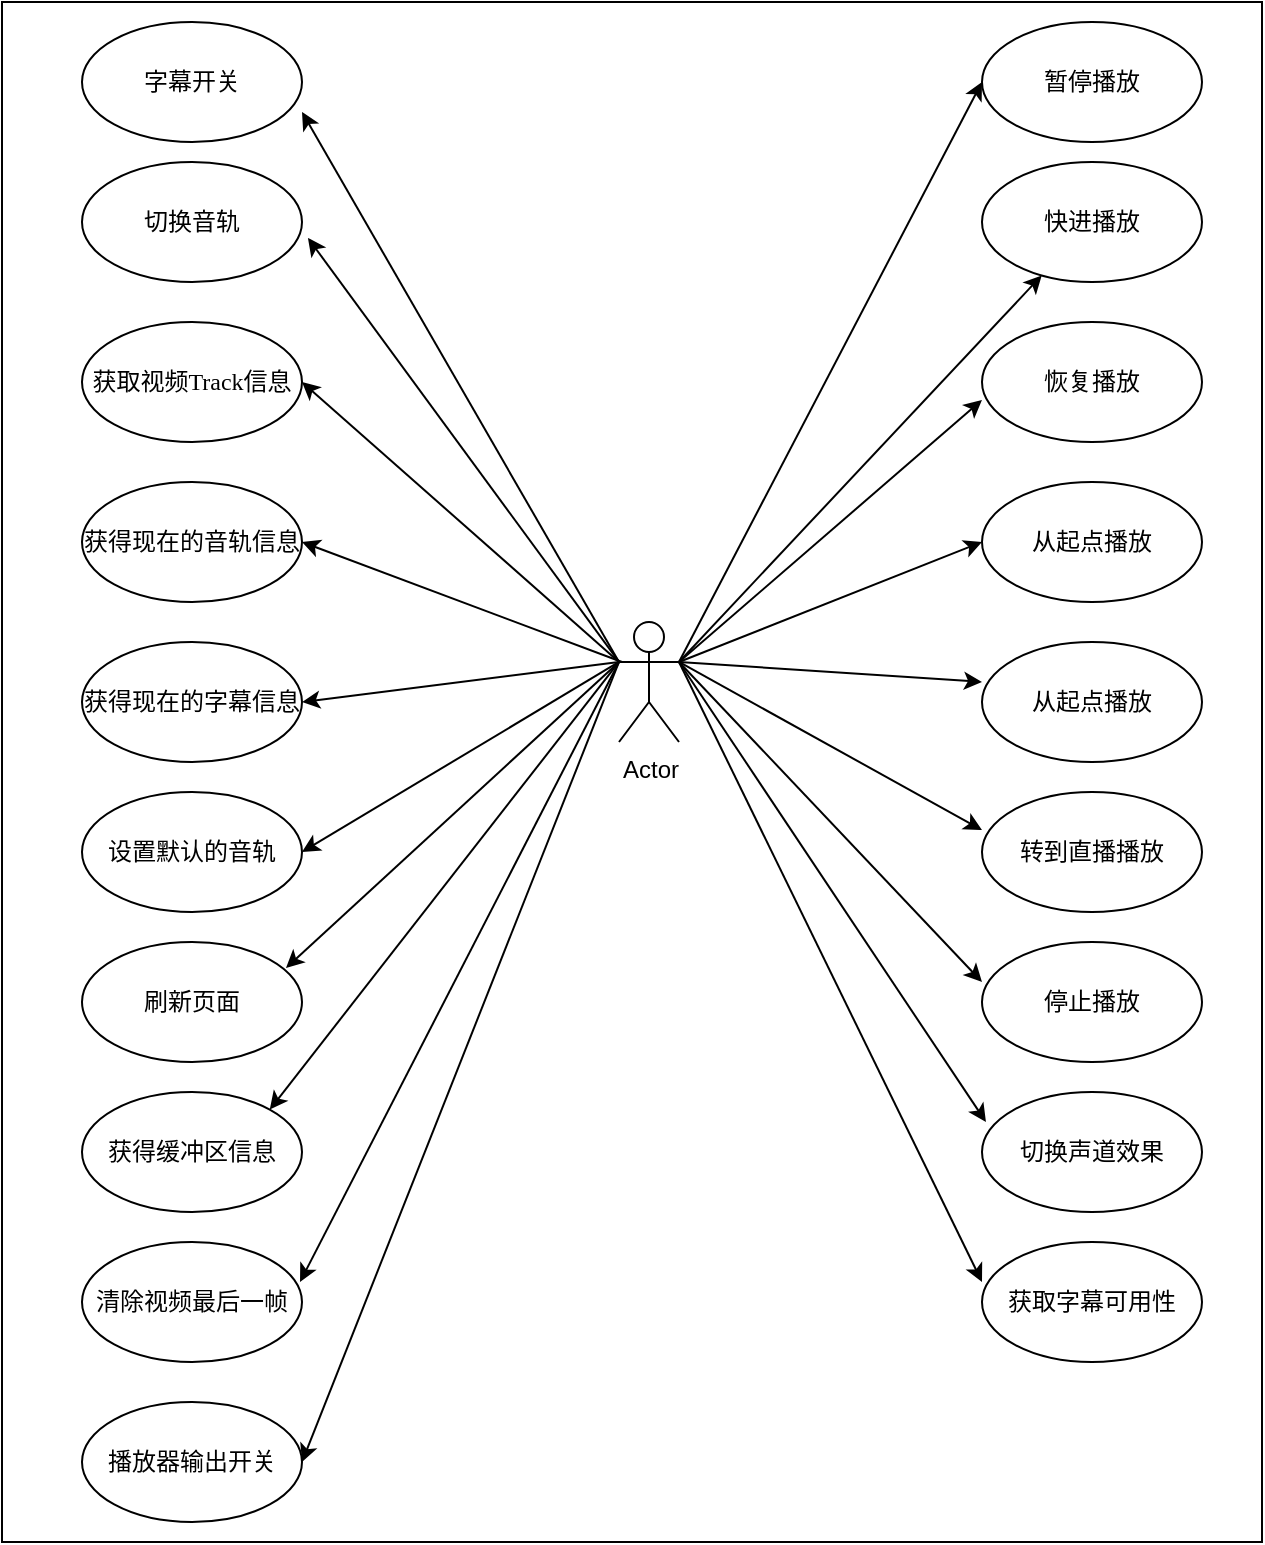 <mxfile version="21.1.1" type="github">
  <diagram name="第 1 页" id="hB9Hqn3jvBaKmYj8ztbo">
    <mxGraphModel dx="1372" dy="752" grid="1" gridSize="10" guides="1" tooltips="1" connect="1" arrows="1" fold="1" page="1" pageScale="1" pageWidth="827" pageHeight="1169" math="0" shadow="0">
      <root>
        <mxCell id="0" />
        <mxCell id="1" parent="0" />
        <mxCell id="nq2ZWfpmDU78yf5nLFmd-41" value="" style="rounded=0;whiteSpace=wrap;html=1;" vertex="1" parent="1">
          <mxGeometry x="90" y="130" width="630" height="770" as="geometry" />
        </mxCell>
        <mxCell id="nq2ZWfpmDU78yf5nLFmd-22" style="edgeStyle=none;rounded=0;orthogonalLoop=1;jettySize=auto;html=1;exitX=1;exitY=0.333;exitDx=0;exitDy=0;exitPerimeter=0;entryX=0;entryY=0.5;entryDx=0;entryDy=0;movable=0;resizable=0;rotatable=0;deletable=0;editable=0;locked=1;connectable=0;" edge="1" parent="1" source="nq2ZWfpmDU78yf5nLFmd-1" target="nq2ZWfpmDU78yf5nLFmd-2">
          <mxGeometry relative="1" as="geometry" />
        </mxCell>
        <mxCell id="nq2ZWfpmDU78yf5nLFmd-23" style="edgeStyle=none;rounded=0;orthogonalLoop=1;jettySize=auto;html=1;exitX=1;exitY=0.333;exitDx=0;exitDy=0;exitPerimeter=0;movable=0;resizable=0;rotatable=0;deletable=0;editable=0;locked=1;connectable=0;" edge="1" parent="1" source="nq2ZWfpmDU78yf5nLFmd-1" target="nq2ZWfpmDU78yf5nLFmd-3">
          <mxGeometry relative="1" as="geometry" />
        </mxCell>
        <mxCell id="nq2ZWfpmDU78yf5nLFmd-24" style="edgeStyle=none;rounded=0;orthogonalLoop=1;jettySize=auto;html=1;exitX=1;exitY=0.333;exitDx=0;exitDy=0;exitPerimeter=0;entryX=0;entryY=0.65;entryDx=0;entryDy=0;entryPerimeter=0;movable=0;resizable=0;rotatable=0;deletable=0;editable=0;locked=1;connectable=0;" edge="1" parent="1" source="nq2ZWfpmDU78yf5nLFmd-1" target="nq2ZWfpmDU78yf5nLFmd-4">
          <mxGeometry relative="1" as="geometry" />
        </mxCell>
        <mxCell id="nq2ZWfpmDU78yf5nLFmd-25" style="edgeStyle=none;rounded=0;orthogonalLoop=1;jettySize=auto;html=1;exitX=1;exitY=0.333;exitDx=0;exitDy=0;exitPerimeter=0;entryX=0;entryY=0.5;entryDx=0;entryDy=0;movable=0;resizable=0;rotatable=0;deletable=0;editable=0;locked=1;connectable=0;" edge="1" parent="1" source="nq2ZWfpmDU78yf5nLFmd-1" target="nq2ZWfpmDU78yf5nLFmd-5">
          <mxGeometry relative="1" as="geometry" />
        </mxCell>
        <mxCell id="nq2ZWfpmDU78yf5nLFmd-26" style="edgeStyle=none;rounded=0;orthogonalLoop=1;jettySize=auto;html=1;exitX=1;exitY=0.333;exitDx=0;exitDy=0;exitPerimeter=0;entryX=0;entryY=0.333;entryDx=0;entryDy=0;entryPerimeter=0;movable=0;resizable=0;rotatable=0;deletable=0;editable=0;locked=1;connectable=0;" edge="1" parent="1" source="nq2ZWfpmDU78yf5nLFmd-1" target="nq2ZWfpmDU78yf5nLFmd-6">
          <mxGeometry relative="1" as="geometry" />
        </mxCell>
        <mxCell id="nq2ZWfpmDU78yf5nLFmd-27" style="edgeStyle=none;rounded=0;orthogonalLoop=1;jettySize=auto;html=1;exitX=1;exitY=0.333;exitDx=0;exitDy=0;exitPerimeter=0;entryX=0;entryY=0.317;entryDx=0;entryDy=0;entryPerimeter=0;movable=0;resizable=0;rotatable=0;deletable=0;editable=0;locked=1;connectable=0;" edge="1" parent="1" source="nq2ZWfpmDU78yf5nLFmd-1" target="nq2ZWfpmDU78yf5nLFmd-7">
          <mxGeometry relative="1" as="geometry" />
        </mxCell>
        <mxCell id="nq2ZWfpmDU78yf5nLFmd-28" style="edgeStyle=none;rounded=0;orthogonalLoop=1;jettySize=auto;html=1;exitX=1;exitY=0.333;exitDx=0;exitDy=0;exitPerimeter=0;entryX=0;entryY=0.333;entryDx=0;entryDy=0;entryPerimeter=0;movable=0;resizable=0;rotatable=0;deletable=0;editable=0;locked=1;connectable=0;" edge="1" parent="1" source="nq2ZWfpmDU78yf5nLFmd-1" target="nq2ZWfpmDU78yf5nLFmd-8">
          <mxGeometry relative="1" as="geometry" />
        </mxCell>
        <mxCell id="nq2ZWfpmDU78yf5nLFmd-29" style="edgeStyle=none;rounded=0;orthogonalLoop=1;jettySize=auto;html=1;exitX=1;exitY=0.333;exitDx=0;exitDy=0;exitPerimeter=0;entryX=0;entryY=0.333;entryDx=0;entryDy=0;entryPerimeter=0;movable=0;resizable=0;rotatable=0;deletable=0;editable=0;locked=1;connectable=0;" edge="1" parent="1" source="nq2ZWfpmDU78yf5nLFmd-1" target="nq2ZWfpmDU78yf5nLFmd-10">
          <mxGeometry relative="1" as="geometry" />
        </mxCell>
        <mxCell id="nq2ZWfpmDU78yf5nLFmd-30" style="edgeStyle=none;rounded=0;orthogonalLoop=1;jettySize=auto;html=1;exitX=1;exitY=0.333;exitDx=0;exitDy=0;exitPerimeter=0;entryX=0.018;entryY=0.25;entryDx=0;entryDy=0;entryPerimeter=0;movable=0;resizable=0;rotatable=0;deletable=0;editable=0;locked=1;connectable=0;" edge="1" parent="1" source="nq2ZWfpmDU78yf5nLFmd-1" target="nq2ZWfpmDU78yf5nLFmd-9">
          <mxGeometry relative="1" as="geometry" />
        </mxCell>
        <mxCell id="nq2ZWfpmDU78yf5nLFmd-31" style="edgeStyle=none;rounded=0;orthogonalLoop=1;jettySize=auto;html=1;exitX=0;exitY=0.333;exitDx=0;exitDy=0;exitPerimeter=0;entryX=1;entryY=0.75;entryDx=0;entryDy=0;entryPerimeter=0;movable=0;resizable=0;rotatable=0;deletable=0;editable=0;locked=1;connectable=0;" edge="1" parent="1" source="nq2ZWfpmDU78yf5nLFmd-1" target="nq2ZWfpmDU78yf5nLFmd-11">
          <mxGeometry relative="1" as="geometry" />
        </mxCell>
        <mxCell id="nq2ZWfpmDU78yf5nLFmd-32" style="edgeStyle=none;rounded=0;orthogonalLoop=1;jettySize=auto;html=1;exitX=0;exitY=0.333;exitDx=0;exitDy=0;exitPerimeter=0;entryX=1.027;entryY=0.633;entryDx=0;entryDy=0;entryPerimeter=0;movable=0;resizable=0;rotatable=0;deletable=0;editable=0;locked=1;connectable=0;" edge="1" parent="1" source="nq2ZWfpmDU78yf5nLFmd-1" target="nq2ZWfpmDU78yf5nLFmd-12">
          <mxGeometry relative="1" as="geometry" />
        </mxCell>
        <mxCell id="nq2ZWfpmDU78yf5nLFmd-33" style="edgeStyle=none;rounded=0;orthogonalLoop=1;jettySize=auto;html=1;exitX=0;exitY=0.333;exitDx=0;exitDy=0;exitPerimeter=0;entryX=1;entryY=0.5;entryDx=0;entryDy=0;movable=0;resizable=0;rotatable=0;deletable=0;editable=0;locked=1;connectable=0;" edge="1" parent="1" source="nq2ZWfpmDU78yf5nLFmd-1" target="nq2ZWfpmDU78yf5nLFmd-13">
          <mxGeometry relative="1" as="geometry" />
        </mxCell>
        <mxCell id="nq2ZWfpmDU78yf5nLFmd-34" style="edgeStyle=none;rounded=0;orthogonalLoop=1;jettySize=auto;html=1;entryX=1;entryY=0.5;entryDx=0;entryDy=0;movable=0;resizable=0;rotatable=0;deletable=0;editable=0;locked=1;connectable=0;" edge="1" parent="1" target="nq2ZWfpmDU78yf5nLFmd-14">
          <mxGeometry relative="1" as="geometry">
            <mxPoint x="400" y="460" as="sourcePoint" />
          </mxGeometry>
        </mxCell>
        <mxCell id="nq2ZWfpmDU78yf5nLFmd-35" style="edgeStyle=none;rounded=0;orthogonalLoop=1;jettySize=auto;html=1;exitX=0;exitY=0.333;exitDx=0;exitDy=0;exitPerimeter=0;entryX=1;entryY=0.5;entryDx=0;entryDy=0;movable=0;resizable=0;rotatable=0;deletable=0;editable=0;locked=1;connectable=0;" edge="1" parent="1" source="nq2ZWfpmDU78yf5nLFmd-1" target="nq2ZWfpmDU78yf5nLFmd-15">
          <mxGeometry relative="1" as="geometry" />
        </mxCell>
        <mxCell id="nq2ZWfpmDU78yf5nLFmd-36" style="edgeStyle=none;rounded=0;orthogonalLoop=1;jettySize=auto;html=1;exitX=0;exitY=0.333;exitDx=0;exitDy=0;exitPerimeter=0;entryX=1;entryY=0.5;entryDx=0;entryDy=0;movable=0;resizable=0;rotatable=0;deletable=0;editable=0;locked=1;connectable=0;" edge="1" parent="1" source="nq2ZWfpmDU78yf5nLFmd-1" target="nq2ZWfpmDU78yf5nLFmd-16">
          <mxGeometry relative="1" as="geometry" />
        </mxCell>
        <mxCell id="nq2ZWfpmDU78yf5nLFmd-37" style="edgeStyle=none;rounded=0;orthogonalLoop=1;jettySize=auto;html=1;exitX=0;exitY=0.333;exitDx=0;exitDy=0;exitPerimeter=0;entryX=0.927;entryY=0.217;entryDx=0;entryDy=0;entryPerimeter=0;movable=0;resizable=0;rotatable=0;deletable=0;editable=0;locked=1;connectable=0;" edge="1" parent="1" source="nq2ZWfpmDU78yf5nLFmd-1" target="nq2ZWfpmDU78yf5nLFmd-17">
          <mxGeometry relative="1" as="geometry" />
        </mxCell>
        <mxCell id="nq2ZWfpmDU78yf5nLFmd-38" style="edgeStyle=none;rounded=0;orthogonalLoop=1;jettySize=auto;html=1;exitX=0;exitY=0.333;exitDx=0;exitDy=0;exitPerimeter=0;entryX=1;entryY=0;entryDx=0;entryDy=0;movable=0;resizable=0;rotatable=0;deletable=0;editable=0;locked=1;connectable=0;" edge="1" parent="1" source="nq2ZWfpmDU78yf5nLFmd-1" target="nq2ZWfpmDU78yf5nLFmd-18">
          <mxGeometry relative="1" as="geometry" />
        </mxCell>
        <mxCell id="nq2ZWfpmDU78yf5nLFmd-39" style="edgeStyle=none;rounded=0;orthogonalLoop=1;jettySize=auto;html=1;exitX=0;exitY=0.333;exitDx=0;exitDy=0;exitPerimeter=0;entryX=0.991;entryY=0.333;entryDx=0;entryDy=0;entryPerimeter=0;movable=0;resizable=0;rotatable=0;deletable=0;editable=0;locked=1;connectable=0;" edge="1" parent="1" source="nq2ZWfpmDU78yf5nLFmd-1" target="nq2ZWfpmDU78yf5nLFmd-20">
          <mxGeometry relative="1" as="geometry" />
        </mxCell>
        <mxCell id="nq2ZWfpmDU78yf5nLFmd-40" style="edgeStyle=none;rounded=0;orthogonalLoop=1;jettySize=auto;html=1;exitX=0;exitY=0.333;exitDx=0;exitDy=0;exitPerimeter=0;entryX=1;entryY=0.5;entryDx=0;entryDy=0;movable=0;resizable=0;rotatable=0;deletable=0;editable=0;locked=1;connectable=0;" edge="1" parent="1" source="nq2ZWfpmDU78yf5nLFmd-1" target="nq2ZWfpmDU78yf5nLFmd-19">
          <mxGeometry relative="1" as="geometry" />
        </mxCell>
        <mxCell id="nq2ZWfpmDU78yf5nLFmd-1" value="Actor" style="shape=umlActor;verticalLabelPosition=bottom;verticalAlign=top;html=1;outlineConnect=0;movable=0;resizable=0;rotatable=0;deletable=0;editable=0;locked=1;connectable=0;" vertex="1" parent="1">
          <mxGeometry x="398.5" y="440" width="30" height="60" as="geometry" />
        </mxCell>
        <mxCell id="nq2ZWfpmDU78yf5nLFmd-2" value="暂停播放" style="ellipse;whiteSpace=wrap;html=1;movable=0;resizable=0;rotatable=0;deletable=0;editable=0;locked=1;connectable=0;" vertex="1" parent="1">
          <mxGeometry x="580" y="140" width="110" height="60" as="geometry" />
        </mxCell>
        <mxCell id="nq2ZWfpmDU78yf5nLFmd-3" value="快进播放" style="ellipse;whiteSpace=wrap;html=1;movable=0;resizable=0;rotatable=0;deletable=0;editable=0;locked=1;connectable=0;" vertex="1" parent="1">
          <mxGeometry x="580" y="210" width="110" height="60" as="geometry" />
        </mxCell>
        <mxCell id="nq2ZWfpmDU78yf5nLFmd-4" value="恢复播放" style="ellipse;whiteSpace=wrap;html=1;movable=0;resizable=0;rotatable=0;deletable=0;editable=0;locked=1;connectable=0;" vertex="1" parent="1">
          <mxGeometry x="580" y="290" width="110" height="60" as="geometry" />
        </mxCell>
        <mxCell id="nq2ZWfpmDU78yf5nLFmd-5" value="从起点播放" style="ellipse;whiteSpace=wrap;html=1;movable=0;resizable=0;rotatable=0;deletable=0;editable=0;locked=1;connectable=0;" vertex="1" parent="1">
          <mxGeometry x="580" y="370" width="110" height="60" as="geometry" />
        </mxCell>
        <mxCell id="nq2ZWfpmDU78yf5nLFmd-6" value="从起点播放" style="ellipse;whiteSpace=wrap;html=1;movable=0;resizable=0;rotatable=0;deletable=0;editable=0;locked=1;connectable=0;" vertex="1" parent="1">
          <mxGeometry x="580" y="450" width="110" height="60" as="geometry" />
        </mxCell>
        <mxCell id="nq2ZWfpmDU78yf5nLFmd-7" value="&lt;div&gt;转到直播播放&lt;/div&gt;" style="ellipse;whiteSpace=wrap;html=1;movable=0;resizable=0;rotatable=0;deletable=0;editable=0;locked=1;connectable=0;" vertex="1" parent="1">
          <mxGeometry x="580" y="525" width="110" height="60" as="geometry" />
        </mxCell>
        <mxCell id="nq2ZWfpmDU78yf5nLFmd-8" value="停止播放" style="ellipse;whiteSpace=wrap;html=1;movable=0;resizable=0;rotatable=0;deletable=0;editable=0;locked=1;connectable=0;" vertex="1" parent="1">
          <mxGeometry x="580" y="600" width="110" height="60" as="geometry" />
        </mxCell>
        <mxCell id="nq2ZWfpmDU78yf5nLFmd-9" value="切换声道效果" style="ellipse;whiteSpace=wrap;html=1;movable=0;resizable=0;rotatable=0;deletable=0;editable=0;locked=1;connectable=0;" vertex="1" parent="1">
          <mxGeometry x="580" y="675" width="110" height="60" as="geometry" />
        </mxCell>
        <mxCell id="nq2ZWfpmDU78yf5nLFmd-10" value="获取字幕可用性" style="ellipse;whiteSpace=wrap;html=1;movable=0;resizable=0;rotatable=0;deletable=0;editable=0;locked=1;connectable=0;" vertex="1" parent="1">
          <mxGeometry x="580" y="750" width="110" height="60" as="geometry" />
        </mxCell>
        <mxCell id="nq2ZWfpmDU78yf5nLFmd-11" value="字幕开关" style="ellipse;whiteSpace=wrap;html=1;movable=0;resizable=0;rotatable=0;deletable=0;editable=0;locked=1;connectable=0;" vertex="1" parent="1">
          <mxGeometry x="130" y="140" width="110" height="60" as="geometry" />
        </mxCell>
        <mxCell id="nq2ZWfpmDU78yf5nLFmd-12" value="切换音轨" style="ellipse;whiteSpace=wrap;html=1;movable=0;resizable=0;rotatable=0;deletable=0;editable=0;locked=1;connectable=0;" vertex="1" parent="1">
          <mxGeometry x="130" y="210" width="110" height="60" as="geometry" />
        </mxCell>
        <mxCell id="nq2ZWfpmDU78yf5nLFmd-13" value="&lt;p&gt;&lt;font face=&quot;宋体&quot;&gt;获取视频&lt;/font&gt;&lt;font face=&quot;宋体&quot;&gt;Track信息&lt;/font&gt;&lt;/p&gt;" style="ellipse;whiteSpace=wrap;html=1;movable=0;resizable=0;rotatable=0;deletable=0;editable=0;locked=1;connectable=0;" vertex="1" parent="1">
          <mxGeometry x="130" y="290" width="110" height="60" as="geometry" />
        </mxCell>
        <mxCell id="nq2ZWfpmDU78yf5nLFmd-14" value="获得现在的音轨信息" style="ellipse;whiteSpace=wrap;html=1;movable=0;resizable=0;rotatable=0;deletable=0;editable=0;locked=1;connectable=0;" vertex="1" parent="1">
          <mxGeometry x="130" y="370" width="110" height="60" as="geometry" />
        </mxCell>
        <mxCell id="nq2ZWfpmDU78yf5nLFmd-15" value="获得现在的字幕信息" style="ellipse;whiteSpace=wrap;html=1;movable=0;resizable=0;rotatable=0;deletable=0;editable=0;locked=1;connectable=0;" vertex="1" parent="1">
          <mxGeometry x="130" y="450" width="110" height="60" as="geometry" />
        </mxCell>
        <mxCell id="nq2ZWfpmDU78yf5nLFmd-16" value="设置默认的音轨" style="ellipse;whiteSpace=wrap;html=1;movable=0;resizable=0;rotatable=0;deletable=0;editable=0;locked=1;connectable=0;" vertex="1" parent="1">
          <mxGeometry x="130" y="525" width="110" height="60" as="geometry" />
        </mxCell>
        <mxCell id="nq2ZWfpmDU78yf5nLFmd-17" value="刷新页面" style="ellipse;whiteSpace=wrap;html=1;movable=0;resizable=0;rotatable=0;deletable=0;editable=0;locked=1;connectable=0;" vertex="1" parent="1">
          <mxGeometry x="130" y="600" width="110" height="60" as="geometry" />
        </mxCell>
        <mxCell id="nq2ZWfpmDU78yf5nLFmd-18" value="获得缓冲区信息" style="ellipse;whiteSpace=wrap;html=1;movable=0;resizable=0;rotatable=0;deletable=0;editable=0;locked=1;connectable=0;" vertex="1" parent="1">
          <mxGeometry x="130" y="675" width="110" height="60" as="geometry" />
        </mxCell>
        <mxCell id="nq2ZWfpmDU78yf5nLFmd-19" value="播放器输出开关" style="ellipse;whiteSpace=wrap;html=1;movable=0;resizable=0;rotatable=0;deletable=0;editable=0;locked=1;connectable=0;" vertex="1" parent="1">
          <mxGeometry x="130" y="830" width="110" height="60" as="geometry" />
        </mxCell>
        <mxCell id="nq2ZWfpmDU78yf5nLFmd-20" value="清除视频最后一帧" style="ellipse;whiteSpace=wrap;html=1;movable=0;resizable=0;rotatable=0;deletable=0;editable=0;locked=1;connectable=0;" vertex="1" parent="1">
          <mxGeometry x="130" y="750" width="110" height="60" as="geometry" />
        </mxCell>
      </root>
    </mxGraphModel>
  </diagram>
</mxfile>
